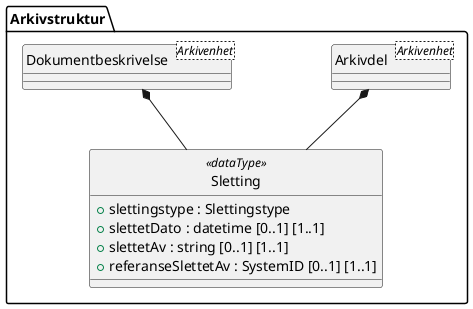 @startuml
skinparam nodesep 100
hide circle
class Arkivstruktur.Sletting <<dataType>> {
  +slettingstype : Slettingstype
  +slettetDato : datetime [0..1] [1..1]
  +slettetAv : string [0..1] [1..1]
  +referanseSlettetAv : SystemID [0..1] [1..1]
}
class Arkivstruktur.Arkivdel <Arkivenhet> {
}
Arkivstruktur.Arkivdel *-- Arkivstruktur.Sletting
class Arkivstruktur.Dokumentbeskrivelse <Arkivenhet> {
}
Arkivstruktur.Dokumentbeskrivelse *-- Arkivstruktur.Sletting
@enduml
